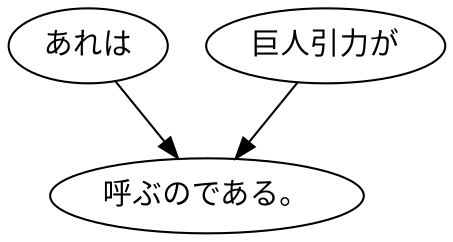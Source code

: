 digraph graph990 {
	node0 [label="あれは"];
	node1 [label="巨人引力が"];
	node2 [label="呼ぶのである。"];
	node0 -> node2;
	node1 -> node2;
}
